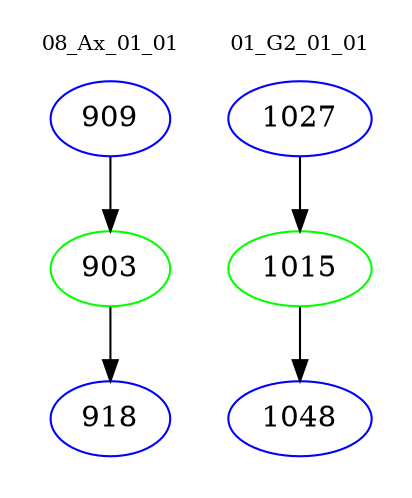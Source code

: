 digraph{
subgraph cluster_0 {
color = white
label = "08_Ax_01_01";
fontsize=10;
T0_909 [label="909", color="blue"]
T0_909 -> T0_903 [color="black"]
T0_903 [label="903", color="green"]
T0_903 -> T0_918 [color="black"]
T0_918 [label="918", color="blue"]
}
subgraph cluster_1 {
color = white
label = "01_G2_01_01";
fontsize=10;
T1_1027 [label="1027", color="blue"]
T1_1027 -> T1_1015 [color="black"]
T1_1015 [label="1015", color="green"]
T1_1015 -> T1_1048 [color="black"]
T1_1048 [label="1048", color="blue"]
}
}
